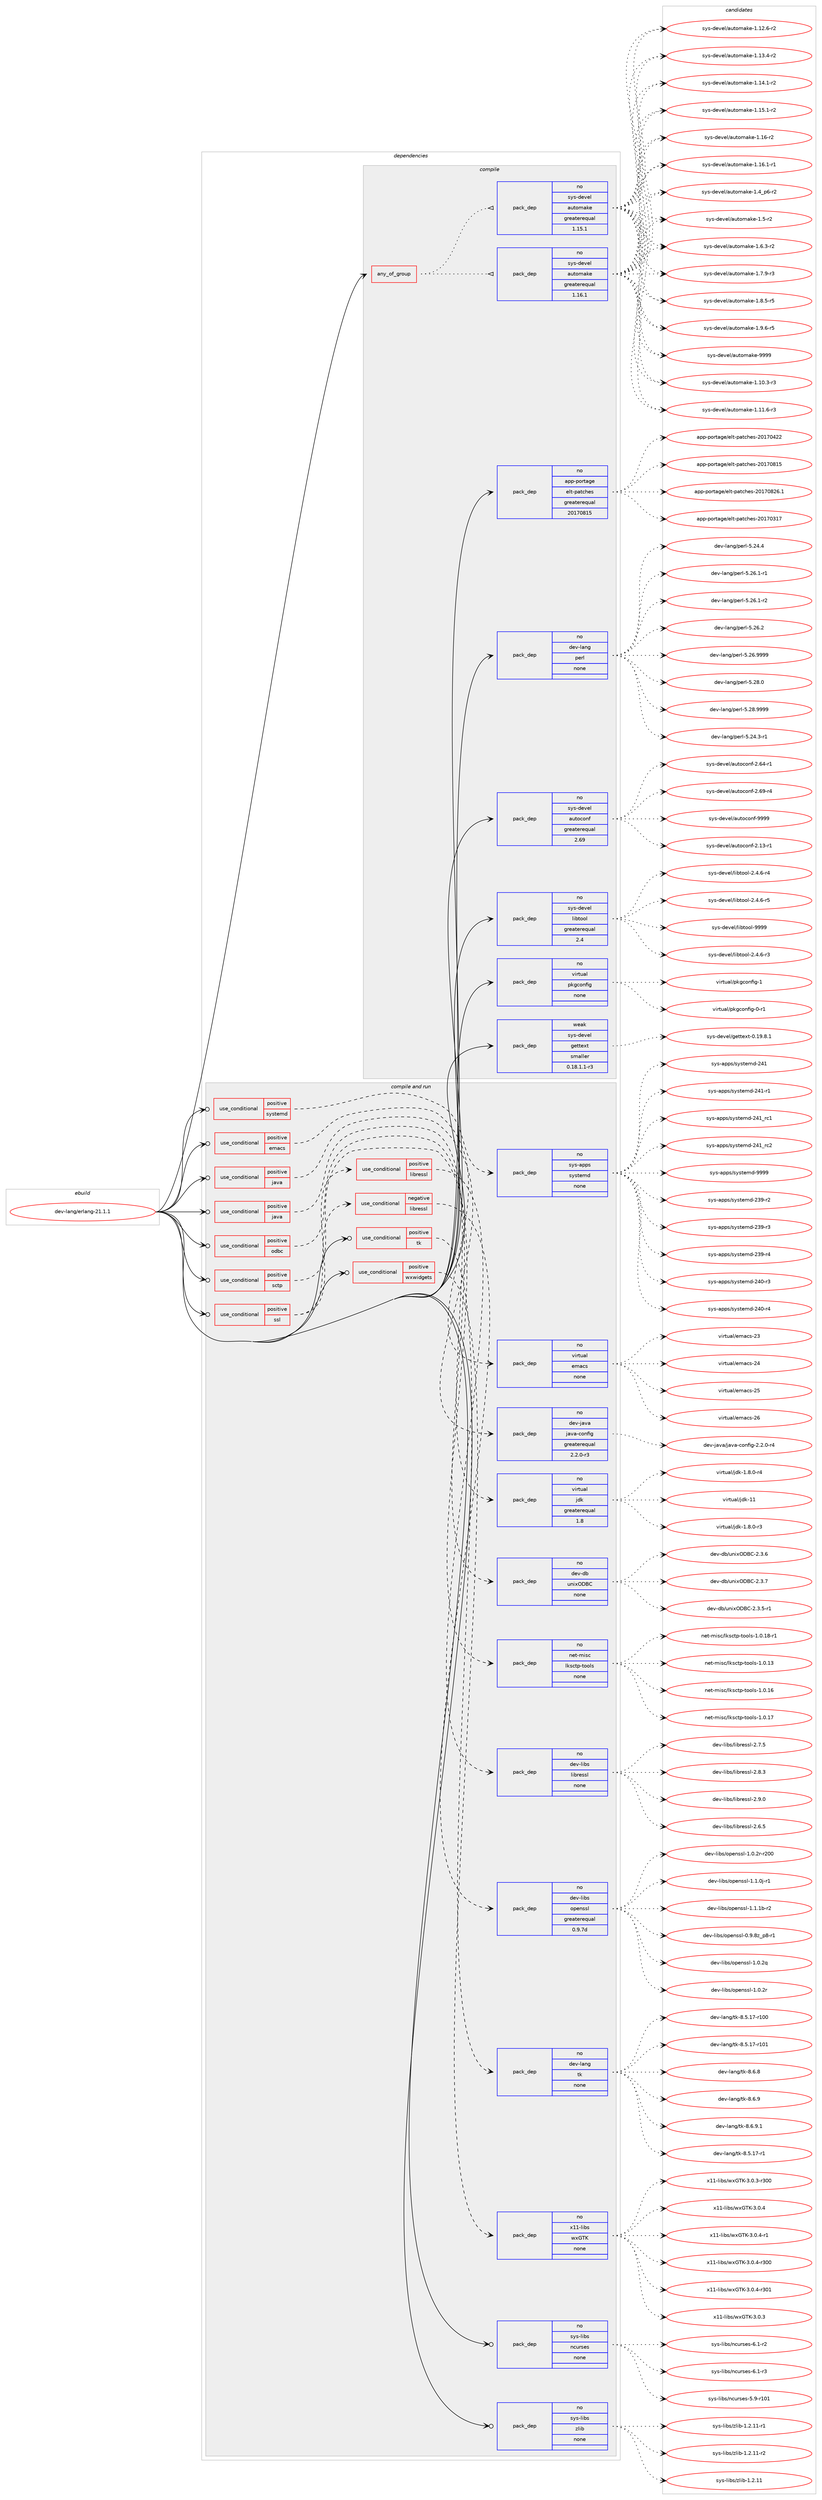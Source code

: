 digraph prolog {

# *************
# Graph options
# *************

newrank=true;
concentrate=true;
compound=true;
graph [rankdir=LR,fontname=Helvetica,fontsize=10,ranksep=1.5];#, ranksep=2.5, nodesep=0.2];
edge  [arrowhead=vee];
node  [fontname=Helvetica,fontsize=10];

# **********
# The ebuild
# **********

subgraph cluster_leftcol {
color=gray;
rank=same;
label=<<i>ebuild</i>>;
id [label="dev-lang/erlang-21.1.1", color=red, width=4, href="../dev-lang/erlang-21.1.1.svg"];
}

# ****************
# The dependencies
# ****************

subgraph cluster_midcol {
color=gray;
label=<<i>dependencies</i>>;
subgraph cluster_compile {
fillcolor="#eeeeee";
style=filled;
label=<<i>compile</i>>;
subgraph any21916 {
dependency1358455 [label=<<TABLE BORDER="0" CELLBORDER="1" CELLSPACING="0" CELLPADDING="4"><TR><TD CELLPADDING="10">any_of_group</TD></TR></TABLE>>, shape=none, color=red];subgraph pack972453 {
dependency1358456 [label=<<TABLE BORDER="0" CELLBORDER="1" CELLSPACING="0" CELLPADDING="4" WIDTH="220"><TR><TD ROWSPAN="6" CELLPADDING="30">pack_dep</TD></TR><TR><TD WIDTH="110">no</TD></TR><TR><TD>sys-devel</TD></TR><TR><TD>automake</TD></TR><TR><TD>greaterequal</TD></TR><TR><TD>1.16.1</TD></TR></TABLE>>, shape=none, color=blue];
}
dependency1358455:e -> dependency1358456:w [weight=20,style="dotted",arrowhead="oinv"];
subgraph pack972454 {
dependency1358457 [label=<<TABLE BORDER="0" CELLBORDER="1" CELLSPACING="0" CELLPADDING="4" WIDTH="220"><TR><TD ROWSPAN="6" CELLPADDING="30">pack_dep</TD></TR><TR><TD WIDTH="110">no</TD></TR><TR><TD>sys-devel</TD></TR><TR><TD>automake</TD></TR><TR><TD>greaterequal</TD></TR><TR><TD>1.15.1</TD></TR></TABLE>>, shape=none, color=blue];
}
dependency1358455:e -> dependency1358457:w [weight=20,style="dotted",arrowhead="oinv"];
}
id:e -> dependency1358455:w [weight=20,style="solid",arrowhead="vee"];
subgraph pack972455 {
dependency1358458 [label=<<TABLE BORDER="0" CELLBORDER="1" CELLSPACING="0" CELLPADDING="4" WIDTH="220"><TR><TD ROWSPAN="6" CELLPADDING="30">pack_dep</TD></TR><TR><TD WIDTH="110">no</TD></TR><TR><TD>app-portage</TD></TR><TR><TD>elt-patches</TD></TR><TR><TD>greaterequal</TD></TR><TR><TD>20170815</TD></TR></TABLE>>, shape=none, color=blue];
}
id:e -> dependency1358458:w [weight=20,style="solid",arrowhead="vee"];
subgraph pack972456 {
dependency1358459 [label=<<TABLE BORDER="0" CELLBORDER="1" CELLSPACING="0" CELLPADDING="4" WIDTH="220"><TR><TD ROWSPAN="6" CELLPADDING="30">pack_dep</TD></TR><TR><TD WIDTH="110">no</TD></TR><TR><TD>dev-lang</TD></TR><TR><TD>perl</TD></TR><TR><TD>none</TD></TR><TR><TD></TD></TR></TABLE>>, shape=none, color=blue];
}
id:e -> dependency1358459:w [weight=20,style="solid",arrowhead="vee"];
subgraph pack972457 {
dependency1358460 [label=<<TABLE BORDER="0" CELLBORDER="1" CELLSPACING="0" CELLPADDING="4" WIDTH="220"><TR><TD ROWSPAN="6" CELLPADDING="30">pack_dep</TD></TR><TR><TD WIDTH="110">no</TD></TR><TR><TD>sys-devel</TD></TR><TR><TD>autoconf</TD></TR><TR><TD>greaterequal</TD></TR><TR><TD>2.69</TD></TR></TABLE>>, shape=none, color=blue];
}
id:e -> dependency1358460:w [weight=20,style="solid",arrowhead="vee"];
subgraph pack972458 {
dependency1358461 [label=<<TABLE BORDER="0" CELLBORDER="1" CELLSPACING="0" CELLPADDING="4" WIDTH="220"><TR><TD ROWSPAN="6" CELLPADDING="30">pack_dep</TD></TR><TR><TD WIDTH="110">no</TD></TR><TR><TD>sys-devel</TD></TR><TR><TD>libtool</TD></TR><TR><TD>greaterequal</TD></TR><TR><TD>2.4</TD></TR></TABLE>>, shape=none, color=blue];
}
id:e -> dependency1358461:w [weight=20,style="solid",arrowhead="vee"];
subgraph pack972459 {
dependency1358462 [label=<<TABLE BORDER="0" CELLBORDER="1" CELLSPACING="0" CELLPADDING="4" WIDTH="220"><TR><TD ROWSPAN="6" CELLPADDING="30">pack_dep</TD></TR><TR><TD WIDTH="110">no</TD></TR><TR><TD>virtual</TD></TR><TR><TD>pkgconfig</TD></TR><TR><TD>none</TD></TR><TR><TD></TD></TR></TABLE>>, shape=none, color=blue];
}
id:e -> dependency1358462:w [weight=20,style="solid",arrowhead="vee"];
subgraph pack972460 {
dependency1358463 [label=<<TABLE BORDER="0" CELLBORDER="1" CELLSPACING="0" CELLPADDING="4" WIDTH="220"><TR><TD ROWSPAN="6" CELLPADDING="30">pack_dep</TD></TR><TR><TD WIDTH="110">weak</TD></TR><TR><TD>sys-devel</TD></TR><TR><TD>gettext</TD></TR><TR><TD>smaller</TD></TR><TR><TD>0.18.1.1-r3</TD></TR></TABLE>>, shape=none, color=blue];
}
id:e -> dependency1358463:w [weight=20,style="solid",arrowhead="vee"];
}
subgraph cluster_compileandrun {
fillcolor="#eeeeee";
style=filled;
label=<<i>compile and run</i>>;
subgraph cond363534 {
dependency1358464 [label=<<TABLE BORDER="0" CELLBORDER="1" CELLSPACING="0" CELLPADDING="4"><TR><TD ROWSPAN="3" CELLPADDING="10">use_conditional</TD></TR><TR><TD>positive</TD></TR><TR><TD>emacs</TD></TR></TABLE>>, shape=none, color=red];
subgraph pack972461 {
dependency1358465 [label=<<TABLE BORDER="0" CELLBORDER="1" CELLSPACING="0" CELLPADDING="4" WIDTH="220"><TR><TD ROWSPAN="6" CELLPADDING="30">pack_dep</TD></TR><TR><TD WIDTH="110">no</TD></TR><TR><TD>virtual</TD></TR><TR><TD>emacs</TD></TR><TR><TD>none</TD></TR><TR><TD></TD></TR></TABLE>>, shape=none, color=blue];
}
dependency1358464:e -> dependency1358465:w [weight=20,style="dashed",arrowhead="vee"];
}
id:e -> dependency1358464:w [weight=20,style="solid",arrowhead="odotvee"];
subgraph cond363535 {
dependency1358466 [label=<<TABLE BORDER="0" CELLBORDER="1" CELLSPACING="0" CELLPADDING="4"><TR><TD ROWSPAN="3" CELLPADDING="10">use_conditional</TD></TR><TR><TD>positive</TD></TR><TR><TD>java</TD></TR></TABLE>>, shape=none, color=red];
subgraph pack972462 {
dependency1358467 [label=<<TABLE BORDER="0" CELLBORDER="1" CELLSPACING="0" CELLPADDING="4" WIDTH="220"><TR><TD ROWSPAN="6" CELLPADDING="30">pack_dep</TD></TR><TR><TD WIDTH="110">no</TD></TR><TR><TD>dev-java</TD></TR><TR><TD>java-config</TD></TR><TR><TD>greaterequal</TD></TR><TR><TD>2.2.0-r3</TD></TR></TABLE>>, shape=none, color=blue];
}
dependency1358466:e -> dependency1358467:w [weight=20,style="dashed",arrowhead="vee"];
}
id:e -> dependency1358466:w [weight=20,style="solid",arrowhead="odotvee"];
subgraph cond363536 {
dependency1358468 [label=<<TABLE BORDER="0" CELLBORDER="1" CELLSPACING="0" CELLPADDING="4"><TR><TD ROWSPAN="3" CELLPADDING="10">use_conditional</TD></TR><TR><TD>positive</TD></TR><TR><TD>java</TD></TR></TABLE>>, shape=none, color=red];
subgraph pack972463 {
dependency1358469 [label=<<TABLE BORDER="0" CELLBORDER="1" CELLSPACING="0" CELLPADDING="4" WIDTH="220"><TR><TD ROWSPAN="6" CELLPADDING="30">pack_dep</TD></TR><TR><TD WIDTH="110">no</TD></TR><TR><TD>virtual</TD></TR><TR><TD>jdk</TD></TR><TR><TD>greaterequal</TD></TR><TR><TD>1.8</TD></TR></TABLE>>, shape=none, color=blue];
}
dependency1358468:e -> dependency1358469:w [weight=20,style="dashed",arrowhead="vee"];
}
id:e -> dependency1358468:w [weight=20,style="solid",arrowhead="odotvee"];
subgraph cond363537 {
dependency1358470 [label=<<TABLE BORDER="0" CELLBORDER="1" CELLSPACING="0" CELLPADDING="4"><TR><TD ROWSPAN="3" CELLPADDING="10">use_conditional</TD></TR><TR><TD>positive</TD></TR><TR><TD>odbc</TD></TR></TABLE>>, shape=none, color=red];
subgraph pack972464 {
dependency1358471 [label=<<TABLE BORDER="0" CELLBORDER="1" CELLSPACING="0" CELLPADDING="4" WIDTH="220"><TR><TD ROWSPAN="6" CELLPADDING="30">pack_dep</TD></TR><TR><TD WIDTH="110">no</TD></TR><TR><TD>dev-db</TD></TR><TR><TD>unixODBC</TD></TR><TR><TD>none</TD></TR><TR><TD></TD></TR></TABLE>>, shape=none, color=blue];
}
dependency1358470:e -> dependency1358471:w [weight=20,style="dashed",arrowhead="vee"];
}
id:e -> dependency1358470:w [weight=20,style="solid",arrowhead="odotvee"];
subgraph cond363538 {
dependency1358472 [label=<<TABLE BORDER="0" CELLBORDER="1" CELLSPACING="0" CELLPADDING="4"><TR><TD ROWSPAN="3" CELLPADDING="10">use_conditional</TD></TR><TR><TD>positive</TD></TR><TR><TD>sctp</TD></TR></TABLE>>, shape=none, color=red];
subgraph pack972465 {
dependency1358473 [label=<<TABLE BORDER="0" CELLBORDER="1" CELLSPACING="0" CELLPADDING="4" WIDTH="220"><TR><TD ROWSPAN="6" CELLPADDING="30">pack_dep</TD></TR><TR><TD WIDTH="110">no</TD></TR><TR><TD>net-misc</TD></TR><TR><TD>lksctp-tools</TD></TR><TR><TD>none</TD></TR><TR><TD></TD></TR></TABLE>>, shape=none, color=blue];
}
dependency1358472:e -> dependency1358473:w [weight=20,style="dashed",arrowhead="vee"];
}
id:e -> dependency1358472:w [weight=20,style="solid",arrowhead="odotvee"];
subgraph cond363539 {
dependency1358474 [label=<<TABLE BORDER="0" CELLBORDER="1" CELLSPACING="0" CELLPADDING="4"><TR><TD ROWSPAN="3" CELLPADDING="10">use_conditional</TD></TR><TR><TD>positive</TD></TR><TR><TD>ssl</TD></TR></TABLE>>, shape=none, color=red];
subgraph cond363540 {
dependency1358475 [label=<<TABLE BORDER="0" CELLBORDER="1" CELLSPACING="0" CELLPADDING="4"><TR><TD ROWSPAN="3" CELLPADDING="10">use_conditional</TD></TR><TR><TD>negative</TD></TR><TR><TD>libressl</TD></TR></TABLE>>, shape=none, color=red];
subgraph pack972466 {
dependency1358476 [label=<<TABLE BORDER="0" CELLBORDER="1" CELLSPACING="0" CELLPADDING="4" WIDTH="220"><TR><TD ROWSPAN="6" CELLPADDING="30">pack_dep</TD></TR><TR><TD WIDTH="110">no</TD></TR><TR><TD>dev-libs</TD></TR><TR><TD>openssl</TD></TR><TR><TD>greaterequal</TD></TR><TR><TD>0.9.7d</TD></TR></TABLE>>, shape=none, color=blue];
}
dependency1358475:e -> dependency1358476:w [weight=20,style="dashed",arrowhead="vee"];
}
dependency1358474:e -> dependency1358475:w [weight=20,style="dashed",arrowhead="vee"];
subgraph cond363541 {
dependency1358477 [label=<<TABLE BORDER="0" CELLBORDER="1" CELLSPACING="0" CELLPADDING="4"><TR><TD ROWSPAN="3" CELLPADDING="10">use_conditional</TD></TR><TR><TD>positive</TD></TR><TR><TD>libressl</TD></TR></TABLE>>, shape=none, color=red];
subgraph pack972467 {
dependency1358478 [label=<<TABLE BORDER="0" CELLBORDER="1" CELLSPACING="0" CELLPADDING="4" WIDTH="220"><TR><TD ROWSPAN="6" CELLPADDING="30">pack_dep</TD></TR><TR><TD WIDTH="110">no</TD></TR><TR><TD>dev-libs</TD></TR><TR><TD>libressl</TD></TR><TR><TD>none</TD></TR><TR><TD></TD></TR></TABLE>>, shape=none, color=blue];
}
dependency1358477:e -> dependency1358478:w [weight=20,style="dashed",arrowhead="vee"];
}
dependency1358474:e -> dependency1358477:w [weight=20,style="dashed",arrowhead="vee"];
}
id:e -> dependency1358474:w [weight=20,style="solid",arrowhead="odotvee"];
subgraph cond363542 {
dependency1358479 [label=<<TABLE BORDER="0" CELLBORDER="1" CELLSPACING="0" CELLPADDING="4"><TR><TD ROWSPAN="3" CELLPADDING="10">use_conditional</TD></TR><TR><TD>positive</TD></TR><TR><TD>systemd</TD></TR></TABLE>>, shape=none, color=red];
subgraph pack972468 {
dependency1358480 [label=<<TABLE BORDER="0" CELLBORDER="1" CELLSPACING="0" CELLPADDING="4" WIDTH="220"><TR><TD ROWSPAN="6" CELLPADDING="30">pack_dep</TD></TR><TR><TD WIDTH="110">no</TD></TR><TR><TD>sys-apps</TD></TR><TR><TD>systemd</TD></TR><TR><TD>none</TD></TR><TR><TD></TD></TR></TABLE>>, shape=none, color=blue];
}
dependency1358479:e -> dependency1358480:w [weight=20,style="dashed",arrowhead="vee"];
}
id:e -> dependency1358479:w [weight=20,style="solid",arrowhead="odotvee"];
subgraph cond363543 {
dependency1358481 [label=<<TABLE BORDER="0" CELLBORDER="1" CELLSPACING="0" CELLPADDING="4"><TR><TD ROWSPAN="3" CELLPADDING="10">use_conditional</TD></TR><TR><TD>positive</TD></TR><TR><TD>tk</TD></TR></TABLE>>, shape=none, color=red];
subgraph pack972469 {
dependency1358482 [label=<<TABLE BORDER="0" CELLBORDER="1" CELLSPACING="0" CELLPADDING="4" WIDTH="220"><TR><TD ROWSPAN="6" CELLPADDING="30">pack_dep</TD></TR><TR><TD WIDTH="110">no</TD></TR><TR><TD>dev-lang</TD></TR><TR><TD>tk</TD></TR><TR><TD>none</TD></TR><TR><TD></TD></TR></TABLE>>, shape=none, color=blue];
}
dependency1358481:e -> dependency1358482:w [weight=20,style="dashed",arrowhead="vee"];
}
id:e -> dependency1358481:w [weight=20,style="solid",arrowhead="odotvee"];
subgraph cond363544 {
dependency1358483 [label=<<TABLE BORDER="0" CELLBORDER="1" CELLSPACING="0" CELLPADDING="4"><TR><TD ROWSPAN="3" CELLPADDING="10">use_conditional</TD></TR><TR><TD>positive</TD></TR><TR><TD>wxwidgets</TD></TR></TABLE>>, shape=none, color=red];
subgraph pack972470 {
dependency1358484 [label=<<TABLE BORDER="0" CELLBORDER="1" CELLSPACING="0" CELLPADDING="4" WIDTH="220"><TR><TD ROWSPAN="6" CELLPADDING="30">pack_dep</TD></TR><TR><TD WIDTH="110">no</TD></TR><TR><TD>x11-libs</TD></TR><TR><TD>wxGTK</TD></TR><TR><TD>none</TD></TR><TR><TD></TD></TR></TABLE>>, shape=none, color=blue];
}
dependency1358483:e -> dependency1358484:w [weight=20,style="dashed",arrowhead="vee"];
}
id:e -> dependency1358483:w [weight=20,style="solid",arrowhead="odotvee"];
subgraph pack972471 {
dependency1358485 [label=<<TABLE BORDER="0" CELLBORDER="1" CELLSPACING="0" CELLPADDING="4" WIDTH="220"><TR><TD ROWSPAN="6" CELLPADDING="30">pack_dep</TD></TR><TR><TD WIDTH="110">no</TD></TR><TR><TD>sys-libs</TD></TR><TR><TD>ncurses</TD></TR><TR><TD>none</TD></TR><TR><TD></TD></TR></TABLE>>, shape=none, color=blue];
}
id:e -> dependency1358485:w [weight=20,style="solid",arrowhead="odotvee"];
subgraph pack972472 {
dependency1358486 [label=<<TABLE BORDER="0" CELLBORDER="1" CELLSPACING="0" CELLPADDING="4" WIDTH="220"><TR><TD ROWSPAN="6" CELLPADDING="30">pack_dep</TD></TR><TR><TD WIDTH="110">no</TD></TR><TR><TD>sys-libs</TD></TR><TR><TD>zlib</TD></TR><TR><TD>none</TD></TR><TR><TD></TD></TR></TABLE>>, shape=none, color=blue];
}
id:e -> dependency1358486:w [weight=20,style="solid",arrowhead="odotvee"];
}
subgraph cluster_run {
fillcolor="#eeeeee";
style=filled;
label=<<i>run</i>>;
}
}

# **************
# The candidates
# **************

subgraph cluster_choices {
rank=same;
color=gray;
label=<<i>candidates</i>>;

subgraph choice972453 {
color=black;
nodesep=1;
choice11512111545100101118101108479711711611110997107101454946494846514511451 [label="sys-devel/automake-1.10.3-r3", color=red, width=4,href="../sys-devel/automake-1.10.3-r3.svg"];
choice11512111545100101118101108479711711611110997107101454946494946544511451 [label="sys-devel/automake-1.11.6-r3", color=red, width=4,href="../sys-devel/automake-1.11.6-r3.svg"];
choice11512111545100101118101108479711711611110997107101454946495046544511450 [label="sys-devel/automake-1.12.6-r2", color=red, width=4,href="../sys-devel/automake-1.12.6-r2.svg"];
choice11512111545100101118101108479711711611110997107101454946495146524511450 [label="sys-devel/automake-1.13.4-r2", color=red, width=4,href="../sys-devel/automake-1.13.4-r2.svg"];
choice11512111545100101118101108479711711611110997107101454946495246494511450 [label="sys-devel/automake-1.14.1-r2", color=red, width=4,href="../sys-devel/automake-1.14.1-r2.svg"];
choice11512111545100101118101108479711711611110997107101454946495346494511450 [label="sys-devel/automake-1.15.1-r2", color=red, width=4,href="../sys-devel/automake-1.15.1-r2.svg"];
choice1151211154510010111810110847971171161111099710710145494649544511450 [label="sys-devel/automake-1.16-r2", color=red, width=4,href="../sys-devel/automake-1.16-r2.svg"];
choice11512111545100101118101108479711711611110997107101454946495446494511449 [label="sys-devel/automake-1.16.1-r1", color=red, width=4,href="../sys-devel/automake-1.16.1-r1.svg"];
choice115121115451001011181011084797117116111109971071014549465295112544511450 [label="sys-devel/automake-1.4_p6-r2", color=red, width=4,href="../sys-devel/automake-1.4_p6-r2.svg"];
choice11512111545100101118101108479711711611110997107101454946534511450 [label="sys-devel/automake-1.5-r2", color=red, width=4,href="../sys-devel/automake-1.5-r2.svg"];
choice115121115451001011181011084797117116111109971071014549465446514511450 [label="sys-devel/automake-1.6.3-r2", color=red, width=4,href="../sys-devel/automake-1.6.3-r2.svg"];
choice115121115451001011181011084797117116111109971071014549465546574511451 [label="sys-devel/automake-1.7.9-r3", color=red, width=4,href="../sys-devel/automake-1.7.9-r3.svg"];
choice115121115451001011181011084797117116111109971071014549465646534511453 [label="sys-devel/automake-1.8.5-r5", color=red, width=4,href="../sys-devel/automake-1.8.5-r5.svg"];
choice115121115451001011181011084797117116111109971071014549465746544511453 [label="sys-devel/automake-1.9.6-r5", color=red, width=4,href="../sys-devel/automake-1.9.6-r5.svg"];
choice115121115451001011181011084797117116111109971071014557575757 [label="sys-devel/automake-9999", color=red, width=4,href="../sys-devel/automake-9999.svg"];
dependency1358456:e -> choice11512111545100101118101108479711711611110997107101454946494846514511451:w [style=dotted,weight="100"];
dependency1358456:e -> choice11512111545100101118101108479711711611110997107101454946494946544511451:w [style=dotted,weight="100"];
dependency1358456:e -> choice11512111545100101118101108479711711611110997107101454946495046544511450:w [style=dotted,weight="100"];
dependency1358456:e -> choice11512111545100101118101108479711711611110997107101454946495146524511450:w [style=dotted,weight="100"];
dependency1358456:e -> choice11512111545100101118101108479711711611110997107101454946495246494511450:w [style=dotted,weight="100"];
dependency1358456:e -> choice11512111545100101118101108479711711611110997107101454946495346494511450:w [style=dotted,weight="100"];
dependency1358456:e -> choice1151211154510010111810110847971171161111099710710145494649544511450:w [style=dotted,weight="100"];
dependency1358456:e -> choice11512111545100101118101108479711711611110997107101454946495446494511449:w [style=dotted,weight="100"];
dependency1358456:e -> choice115121115451001011181011084797117116111109971071014549465295112544511450:w [style=dotted,weight="100"];
dependency1358456:e -> choice11512111545100101118101108479711711611110997107101454946534511450:w [style=dotted,weight="100"];
dependency1358456:e -> choice115121115451001011181011084797117116111109971071014549465446514511450:w [style=dotted,weight="100"];
dependency1358456:e -> choice115121115451001011181011084797117116111109971071014549465546574511451:w [style=dotted,weight="100"];
dependency1358456:e -> choice115121115451001011181011084797117116111109971071014549465646534511453:w [style=dotted,weight="100"];
dependency1358456:e -> choice115121115451001011181011084797117116111109971071014549465746544511453:w [style=dotted,weight="100"];
dependency1358456:e -> choice115121115451001011181011084797117116111109971071014557575757:w [style=dotted,weight="100"];
}
subgraph choice972454 {
color=black;
nodesep=1;
choice11512111545100101118101108479711711611110997107101454946494846514511451 [label="sys-devel/automake-1.10.3-r3", color=red, width=4,href="../sys-devel/automake-1.10.3-r3.svg"];
choice11512111545100101118101108479711711611110997107101454946494946544511451 [label="sys-devel/automake-1.11.6-r3", color=red, width=4,href="../sys-devel/automake-1.11.6-r3.svg"];
choice11512111545100101118101108479711711611110997107101454946495046544511450 [label="sys-devel/automake-1.12.6-r2", color=red, width=4,href="../sys-devel/automake-1.12.6-r2.svg"];
choice11512111545100101118101108479711711611110997107101454946495146524511450 [label="sys-devel/automake-1.13.4-r2", color=red, width=4,href="../sys-devel/automake-1.13.4-r2.svg"];
choice11512111545100101118101108479711711611110997107101454946495246494511450 [label="sys-devel/automake-1.14.1-r2", color=red, width=4,href="../sys-devel/automake-1.14.1-r2.svg"];
choice11512111545100101118101108479711711611110997107101454946495346494511450 [label="sys-devel/automake-1.15.1-r2", color=red, width=4,href="../sys-devel/automake-1.15.1-r2.svg"];
choice1151211154510010111810110847971171161111099710710145494649544511450 [label="sys-devel/automake-1.16-r2", color=red, width=4,href="../sys-devel/automake-1.16-r2.svg"];
choice11512111545100101118101108479711711611110997107101454946495446494511449 [label="sys-devel/automake-1.16.1-r1", color=red, width=4,href="../sys-devel/automake-1.16.1-r1.svg"];
choice115121115451001011181011084797117116111109971071014549465295112544511450 [label="sys-devel/automake-1.4_p6-r2", color=red, width=4,href="../sys-devel/automake-1.4_p6-r2.svg"];
choice11512111545100101118101108479711711611110997107101454946534511450 [label="sys-devel/automake-1.5-r2", color=red, width=4,href="../sys-devel/automake-1.5-r2.svg"];
choice115121115451001011181011084797117116111109971071014549465446514511450 [label="sys-devel/automake-1.6.3-r2", color=red, width=4,href="../sys-devel/automake-1.6.3-r2.svg"];
choice115121115451001011181011084797117116111109971071014549465546574511451 [label="sys-devel/automake-1.7.9-r3", color=red, width=4,href="../sys-devel/automake-1.7.9-r3.svg"];
choice115121115451001011181011084797117116111109971071014549465646534511453 [label="sys-devel/automake-1.8.5-r5", color=red, width=4,href="../sys-devel/automake-1.8.5-r5.svg"];
choice115121115451001011181011084797117116111109971071014549465746544511453 [label="sys-devel/automake-1.9.6-r5", color=red, width=4,href="../sys-devel/automake-1.9.6-r5.svg"];
choice115121115451001011181011084797117116111109971071014557575757 [label="sys-devel/automake-9999", color=red, width=4,href="../sys-devel/automake-9999.svg"];
dependency1358457:e -> choice11512111545100101118101108479711711611110997107101454946494846514511451:w [style=dotted,weight="100"];
dependency1358457:e -> choice11512111545100101118101108479711711611110997107101454946494946544511451:w [style=dotted,weight="100"];
dependency1358457:e -> choice11512111545100101118101108479711711611110997107101454946495046544511450:w [style=dotted,weight="100"];
dependency1358457:e -> choice11512111545100101118101108479711711611110997107101454946495146524511450:w [style=dotted,weight="100"];
dependency1358457:e -> choice11512111545100101118101108479711711611110997107101454946495246494511450:w [style=dotted,weight="100"];
dependency1358457:e -> choice11512111545100101118101108479711711611110997107101454946495346494511450:w [style=dotted,weight="100"];
dependency1358457:e -> choice1151211154510010111810110847971171161111099710710145494649544511450:w [style=dotted,weight="100"];
dependency1358457:e -> choice11512111545100101118101108479711711611110997107101454946495446494511449:w [style=dotted,weight="100"];
dependency1358457:e -> choice115121115451001011181011084797117116111109971071014549465295112544511450:w [style=dotted,weight="100"];
dependency1358457:e -> choice11512111545100101118101108479711711611110997107101454946534511450:w [style=dotted,weight="100"];
dependency1358457:e -> choice115121115451001011181011084797117116111109971071014549465446514511450:w [style=dotted,weight="100"];
dependency1358457:e -> choice115121115451001011181011084797117116111109971071014549465546574511451:w [style=dotted,weight="100"];
dependency1358457:e -> choice115121115451001011181011084797117116111109971071014549465646534511453:w [style=dotted,weight="100"];
dependency1358457:e -> choice115121115451001011181011084797117116111109971071014549465746544511453:w [style=dotted,weight="100"];
dependency1358457:e -> choice115121115451001011181011084797117116111109971071014557575757:w [style=dotted,weight="100"];
}
subgraph choice972455 {
color=black;
nodesep=1;
choice97112112451121111141169710310147101108116451129711699104101115455048495548514955 [label="app-portage/elt-patches-20170317", color=red, width=4,href="../app-portage/elt-patches-20170317.svg"];
choice97112112451121111141169710310147101108116451129711699104101115455048495548525050 [label="app-portage/elt-patches-20170422", color=red, width=4,href="../app-portage/elt-patches-20170422.svg"];
choice97112112451121111141169710310147101108116451129711699104101115455048495548564953 [label="app-portage/elt-patches-20170815", color=red, width=4,href="../app-portage/elt-patches-20170815.svg"];
choice971121124511211111411697103101471011081164511297116991041011154550484955485650544649 [label="app-portage/elt-patches-20170826.1", color=red, width=4,href="../app-portage/elt-patches-20170826.1.svg"];
dependency1358458:e -> choice97112112451121111141169710310147101108116451129711699104101115455048495548514955:w [style=dotted,weight="100"];
dependency1358458:e -> choice97112112451121111141169710310147101108116451129711699104101115455048495548525050:w [style=dotted,weight="100"];
dependency1358458:e -> choice97112112451121111141169710310147101108116451129711699104101115455048495548564953:w [style=dotted,weight="100"];
dependency1358458:e -> choice971121124511211111411697103101471011081164511297116991041011154550484955485650544649:w [style=dotted,weight="100"];
}
subgraph choice972456 {
color=black;
nodesep=1;
choice100101118451089711010347112101114108455346505246514511449 [label="dev-lang/perl-5.24.3-r1", color=red, width=4,href="../dev-lang/perl-5.24.3-r1.svg"];
choice10010111845108971101034711210111410845534650524652 [label="dev-lang/perl-5.24.4", color=red, width=4,href="../dev-lang/perl-5.24.4.svg"];
choice100101118451089711010347112101114108455346505446494511449 [label="dev-lang/perl-5.26.1-r1", color=red, width=4,href="../dev-lang/perl-5.26.1-r1.svg"];
choice100101118451089711010347112101114108455346505446494511450 [label="dev-lang/perl-5.26.1-r2", color=red, width=4,href="../dev-lang/perl-5.26.1-r2.svg"];
choice10010111845108971101034711210111410845534650544650 [label="dev-lang/perl-5.26.2", color=red, width=4,href="../dev-lang/perl-5.26.2.svg"];
choice10010111845108971101034711210111410845534650544657575757 [label="dev-lang/perl-5.26.9999", color=red, width=4,href="../dev-lang/perl-5.26.9999.svg"];
choice10010111845108971101034711210111410845534650564648 [label="dev-lang/perl-5.28.0", color=red, width=4,href="../dev-lang/perl-5.28.0.svg"];
choice10010111845108971101034711210111410845534650564657575757 [label="dev-lang/perl-5.28.9999", color=red, width=4,href="../dev-lang/perl-5.28.9999.svg"];
dependency1358459:e -> choice100101118451089711010347112101114108455346505246514511449:w [style=dotted,weight="100"];
dependency1358459:e -> choice10010111845108971101034711210111410845534650524652:w [style=dotted,weight="100"];
dependency1358459:e -> choice100101118451089711010347112101114108455346505446494511449:w [style=dotted,weight="100"];
dependency1358459:e -> choice100101118451089711010347112101114108455346505446494511450:w [style=dotted,weight="100"];
dependency1358459:e -> choice10010111845108971101034711210111410845534650544650:w [style=dotted,weight="100"];
dependency1358459:e -> choice10010111845108971101034711210111410845534650544657575757:w [style=dotted,weight="100"];
dependency1358459:e -> choice10010111845108971101034711210111410845534650564648:w [style=dotted,weight="100"];
dependency1358459:e -> choice10010111845108971101034711210111410845534650564657575757:w [style=dotted,weight="100"];
}
subgraph choice972457 {
color=black;
nodesep=1;
choice1151211154510010111810110847971171161119911111010245504649514511449 [label="sys-devel/autoconf-2.13-r1", color=red, width=4,href="../sys-devel/autoconf-2.13-r1.svg"];
choice1151211154510010111810110847971171161119911111010245504654524511449 [label="sys-devel/autoconf-2.64-r1", color=red, width=4,href="../sys-devel/autoconf-2.64-r1.svg"];
choice1151211154510010111810110847971171161119911111010245504654574511452 [label="sys-devel/autoconf-2.69-r4", color=red, width=4,href="../sys-devel/autoconf-2.69-r4.svg"];
choice115121115451001011181011084797117116111991111101024557575757 [label="sys-devel/autoconf-9999", color=red, width=4,href="../sys-devel/autoconf-9999.svg"];
dependency1358460:e -> choice1151211154510010111810110847971171161119911111010245504649514511449:w [style=dotted,weight="100"];
dependency1358460:e -> choice1151211154510010111810110847971171161119911111010245504654524511449:w [style=dotted,weight="100"];
dependency1358460:e -> choice1151211154510010111810110847971171161119911111010245504654574511452:w [style=dotted,weight="100"];
dependency1358460:e -> choice115121115451001011181011084797117116111991111101024557575757:w [style=dotted,weight="100"];
}
subgraph choice972458 {
color=black;
nodesep=1;
choice1151211154510010111810110847108105981161111111084550465246544511451 [label="sys-devel/libtool-2.4.6-r3", color=red, width=4,href="../sys-devel/libtool-2.4.6-r3.svg"];
choice1151211154510010111810110847108105981161111111084550465246544511452 [label="sys-devel/libtool-2.4.6-r4", color=red, width=4,href="../sys-devel/libtool-2.4.6-r4.svg"];
choice1151211154510010111810110847108105981161111111084550465246544511453 [label="sys-devel/libtool-2.4.6-r5", color=red, width=4,href="../sys-devel/libtool-2.4.6-r5.svg"];
choice1151211154510010111810110847108105981161111111084557575757 [label="sys-devel/libtool-9999", color=red, width=4,href="../sys-devel/libtool-9999.svg"];
dependency1358461:e -> choice1151211154510010111810110847108105981161111111084550465246544511451:w [style=dotted,weight="100"];
dependency1358461:e -> choice1151211154510010111810110847108105981161111111084550465246544511452:w [style=dotted,weight="100"];
dependency1358461:e -> choice1151211154510010111810110847108105981161111111084550465246544511453:w [style=dotted,weight="100"];
dependency1358461:e -> choice1151211154510010111810110847108105981161111111084557575757:w [style=dotted,weight="100"];
}
subgraph choice972459 {
color=black;
nodesep=1;
choice11810511411611797108471121071039911111010210510345484511449 [label="virtual/pkgconfig-0-r1", color=red, width=4,href="../virtual/pkgconfig-0-r1.svg"];
choice1181051141161179710847112107103991111101021051034549 [label="virtual/pkgconfig-1", color=red, width=4,href="../virtual/pkgconfig-1.svg"];
dependency1358462:e -> choice11810511411611797108471121071039911111010210510345484511449:w [style=dotted,weight="100"];
dependency1358462:e -> choice1181051141161179710847112107103991111101021051034549:w [style=dotted,weight="100"];
}
subgraph choice972460 {
color=black;
nodesep=1;
choice1151211154510010111810110847103101116116101120116454846495746564649 [label="sys-devel/gettext-0.19.8.1", color=red, width=4,href="../sys-devel/gettext-0.19.8.1.svg"];
dependency1358463:e -> choice1151211154510010111810110847103101116116101120116454846495746564649:w [style=dotted,weight="100"];
}
subgraph choice972461 {
color=black;
nodesep=1;
choice11810511411611797108471011099799115455051 [label="virtual/emacs-23", color=red, width=4,href="../virtual/emacs-23.svg"];
choice11810511411611797108471011099799115455052 [label="virtual/emacs-24", color=red, width=4,href="../virtual/emacs-24.svg"];
choice11810511411611797108471011099799115455053 [label="virtual/emacs-25", color=red, width=4,href="../virtual/emacs-25.svg"];
choice11810511411611797108471011099799115455054 [label="virtual/emacs-26", color=red, width=4,href="../virtual/emacs-26.svg"];
dependency1358465:e -> choice11810511411611797108471011099799115455051:w [style=dotted,weight="100"];
dependency1358465:e -> choice11810511411611797108471011099799115455052:w [style=dotted,weight="100"];
dependency1358465:e -> choice11810511411611797108471011099799115455053:w [style=dotted,weight="100"];
dependency1358465:e -> choice11810511411611797108471011099799115455054:w [style=dotted,weight="100"];
}
subgraph choice972462 {
color=black;
nodesep=1;
choice10010111845106971189747106971189745991111101021051034550465046484511452 [label="dev-java/java-config-2.2.0-r4", color=red, width=4,href="../dev-java/java-config-2.2.0-r4.svg"];
dependency1358467:e -> choice10010111845106971189747106971189745991111101021051034550465046484511452:w [style=dotted,weight="100"];
}
subgraph choice972463 {
color=black;
nodesep=1;
choice11810511411611797108471061001074549465646484511451 [label="virtual/jdk-1.8.0-r3", color=red, width=4,href="../virtual/jdk-1.8.0-r3.svg"];
choice11810511411611797108471061001074549465646484511452 [label="virtual/jdk-1.8.0-r4", color=red, width=4,href="../virtual/jdk-1.8.0-r4.svg"];
choice1181051141161179710847106100107454949 [label="virtual/jdk-11", color=red, width=4,href="../virtual/jdk-11.svg"];
dependency1358469:e -> choice11810511411611797108471061001074549465646484511451:w [style=dotted,weight="100"];
dependency1358469:e -> choice11810511411611797108471061001074549465646484511452:w [style=dotted,weight="100"];
dependency1358469:e -> choice1181051141161179710847106100107454949:w [style=dotted,weight="100"];
}
subgraph choice972464 {
color=black;
nodesep=1;
choice100101118451009847117110105120796866674550465146534511449 [label="dev-db/unixODBC-2.3.5-r1", color=red, width=4,href="../dev-db/unixODBC-2.3.5-r1.svg"];
choice10010111845100984711711010512079686667455046514654 [label="dev-db/unixODBC-2.3.6", color=red, width=4,href="../dev-db/unixODBC-2.3.6.svg"];
choice10010111845100984711711010512079686667455046514655 [label="dev-db/unixODBC-2.3.7", color=red, width=4,href="../dev-db/unixODBC-2.3.7.svg"];
dependency1358471:e -> choice100101118451009847117110105120796866674550465146534511449:w [style=dotted,weight="100"];
dependency1358471:e -> choice10010111845100984711711010512079686667455046514654:w [style=dotted,weight="100"];
dependency1358471:e -> choice10010111845100984711711010512079686667455046514655:w [style=dotted,weight="100"];
}
subgraph choice972465 {
color=black;
nodesep=1;
choice110101116451091051159947108107115991161124511611111110811545494648464951 [label="net-misc/lksctp-tools-1.0.13", color=red, width=4,href="../net-misc/lksctp-tools-1.0.13.svg"];
choice110101116451091051159947108107115991161124511611111110811545494648464954 [label="net-misc/lksctp-tools-1.0.16", color=red, width=4,href="../net-misc/lksctp-tools-1.0.16.svg"];
choice110101116451091051159947108107115991161124511611111110811545494648464955 [label="net-misc/lksctp-tools-1.0.17", color=red, width=4,href="../net-misc/lksctp-tools-1.0.17.svg"];
choice1101011164510910511599471081071159911611245116111111108115454946484649564511449 [label="net-misc/lksctp-tools-1.0.18-r1", color=red, width=4,href="../net-misc/lksctp-tools-1.0.18-r1.svg"];
dependency1358473:e -> choice110101116451091051159947108107115991161124511611111110811545494648464951:w [style=dotted,weight="100"];
dependency1358473:e -> choice110101116451091051159947108107115991161124511611111110811545494648464954:w [style=dotted,weight="100"];
dependency1358473:e -> choice110101116451091051159947108107115991161124511611111110811545494648464955:w [style=dotted,weight="100"];
dependency1358473:e -> choice1101011164510910511599471081071159911611245116111111108115454946484649564511449:w [style=dotted,weight="100"];
}
subgraph choice972466 {
color=black;
nodesep=1;
choice10010111845108105981154711111210111011511510845484657465612295112564511449 [label="dev-libs/openssl-0.9.8z_p8-r1", color=red, width=4,href="../dev-libs/openssl-0.9.8z_p8-r1.svg"];
choice100101118451081059811547111112101110115115108454946484650113 [label="dev-libs/openssl-1.0.2q", color=red, width=4,href="../dev-libs/openssl-1.0.2q.svg"];
choice100101118451081059811547111112101110115115108454946484650114 [label="dev-libs/openssl-1.0.2r", color=red, width=4,href="../dev-libs/openssl-1.0.2r.svg"];
choice10010111845108105981154711111210111011511510845494648465011445114504848 [label="dev-libs/openssl-1.0.2r-r200", color=red, width=4,href="../dev-libs/openssl-1.0.2r-r200.svg"];
choice1001011184510810598115471111121011101151151084549464946481064511449 [label="dev-libs/openssl-1.1.0j-r1", color=red, width=4,href="../dev-libs/openssl-1.1.0j-r1.svg"];
choice100101118451081059811547111112101110115115108454946494649984511450 [label="dev-libs/openssl-1.1.1b-r2", color=red, width=4,href="../dev-libs/openssl-1.1.1b-r2.svg"];
dependency1358476:e -> choice10010111845108105981154711111210111011511510845484657465612295112564511449:w [style=dotted,weight="100"];
dependency1358476:e -> choice100101118451081059811547111112101110115115108454946484650113:w [style=dotted,weight="100"];
dependency1358476:e -> choice100101118451081059811547111112101110115115108454946484650114:w [style=dotted,weight="100"];
dependency1358476:e -> choice10010111845108105981154711111210111011511510845494648465011445114504848:w [style=dotted,weight="100"];
dependency1358476:e -> choice1001011184510810598115471111121011101151151084549464946481064511449:w [style=dotted,weight="100"];
dependency1358476:e -> choice100101118451081059811547111112101110115115108454946494649984511450:w [style=dotted,weight="100"];
}
subgraph choice972467 {
color=black;
nodesep=1;
choice10010111845108105981154710810598114101115115108455046544653 [label="dev-libs/libressl-2.6.5", color=red, width=4,href="../dev-libs/libressl-2.6.5.svg"];
choice10010111845108105981154710810598114101115115108455046554653 [label="dev-libs/libressl-2.7.5", color=red, width=4,href="../dev-libs/libressl-2.7.5.svg"];
choice10010111845108105981154710810598114101115115108455046564651 [label="dev-libs/libressl-2.8.3", color=red, width=4,href="../dev-libs/libressl-2.8.3.svg"];
choice10010111845108105981154710810598114101115115108455046574648 [label="dev-libs/libressl-2.9.0", color=red, width=4,href="../dev-libs/libressl-2.9.0.svg"];
dependency1358478:e -> choice10010111845108105981154710810598114101115115108455046544653:w [style=dotted,weight="100"];
dependency1358478:e -> choice10010111845108105981154710810598114101115115108455046554653:w [style=dotted,weight="100"];
dependency1358478:e -> choice10010111845108105981154710810598114101115115108455046564651:w [style=dotted,weight="100"];
dependency1358478:e -> choice10010111845108105981154710810598114101115115108455046574648:w [style=dotted,weight="100"];
}
subgraph choice972468 {
color=black;
nodesep=1;
choice115121115459711211211547115121115116101109100455051574511450 [label="sys-apps/systemd-239-r2", color=red, width=4,href="../sys-apps/systemd-239-r2.svg"];
choice115121115459711211211547115121115116101109100455051574511451 [label="sys-apps/systemd-239-r3", color=red, width=4,href="../sys-apps/systemd-239-r3.svg"];
choice115121115459711211211547115121115116101109100455051574511452 [label="sys-apps/systemd-239-r4", color=red, width=4,href="../sys-apps/systemd-239-r4.svg"];
choice115121115459711211211547115121115116101109100455052484511451 [label="sys-apps/systemd-240-r3", color=red, width=4,href="../sys-apps/systemd-240-r3.svg"];
choice115121115459711211211547115121115116101109100455052484511452 [label="sys-apps/systemd-240-r4", color=red, width=4,href="../sys-apps/systemd-240-r4.svg"];
choice11512111545971121121154711512111511610110910045505249 [label="sys-apps/systemd-241", color=red, width=4,href="../sys-apps/systemd-241.svg"];
choice115121115459711211211547115121115116101109100455052494511449 [label="sys-apps/systemd-241-r1", color=red, width=4,href="../sys-apps/systemd-241-r1.svg"];
choice11512111545971121121154711512111511610110910045505249951149949 [label="sys-apps/systemd-241_rc1", color=red, width=4,href="../sys-apps/systemd-241_rc1.svg"];
choice11512111545971121121154711512111511610110910045505249951149950 [label="sys-apps/systemd-241_rc2", color=red, width=4,href="../sys-apps/systemd-241_rc2.svg"];
choice1151211154597112112115471151211151161011091004557575757 [label="sys-apps/systemd-9999", color=red, width=4,href="../sys-apps/systemd-9999.svg"];
dependency1358480:e -> choice115121115459711211211547115121115116101109100455051574511450:w [style=dotted,weight="100"];
dependency1358480:e -> choice115121115459711211211547115121115116101109100455051574511451:w [style=dotted,weight="100"];
dependency1358480:e -> choice115121115459711211211547115121115116101109100455051574511452:w [style=dotted,weight="100"];
dependency1358480:e -> choice115121115459711211211547115121115116101109100455052484511451:w [style=dotted,weight="100"];
dependency1358480:e -> choice115121115459711211211547115121115116101109100455052484511452:w [style=dotted,weight="100"];
dependency1358480:e -> choice11512111545971121121154711512111511610110910045505249:w [style=dotted,weight="100"];
dependency1358480:e -> choice115121115459711211211547115121115116101109100455052494511449:w [style=dotted,weight="100"];
dependency1358480:e -> choice11512111545971121121154711512111511610110910045505249951149949:w [style=dotted,weight="100"];
dependency1358480:e -> choice11512111545971121121154711512111511610110910045505249951149950:w [style=dotted,weight="100"];
dependency1358480:e -> choice1151211154597112112115471151211151161011091004557575757:w [style=dotted,weight="100"];
}
subgraph choice972469 {
color=black;
nodesep=1;
choice100101118451089711010347116107455646534649554511449 [label="dev-lang/tk-8.5.17-r1", color=red, width=4,href="../dev-lang/tk-8.5.17-r1.svg"];
choice1001011184510897110103471161074556465346495545114494848 [label="dev-lang/tk-8.5.17-r100", color=red, width=4,href="../dev-lang/tk-8.5.17-r100.svg"];
choice1001011184510897110103471161074556465346495545114494849 [label="dev-lang/tk-8.5.17-r101", color=red, width=4,href="../dev-lang/tk-8.5.17-r101.svg"];
choice100101118451089711010347116107455646544656 [label="dev-lang/tk-8.6.8", color=red, width=4,href="../dev-lang/tk-8.6.8.svg"];
choice100101118451089711010347116107455646544657 [label="dev-lang/tk-8.6.9", color=red, width=4,href="../dev-lang/tk-8.6.9.svg"];
choice1001011184510897110103471161074556465446574649 [label="dev-lang/tk-8.6.9.1", color=red, width=4,href="../dev-lang/tk-8.6.9.1.svg"];
dependency1358482:e -> choice100101118451089711010347116107455646534649554511449:w [style=dotted,weight="100"];
dependency1358482:e -> choice1001011184510897110103471161074556465346495545114494848:w [style=dotted,weight="100"];
dependency1358482:e -> choice1001011184510897110103471161074556465346495545114494849:w [style=dotted,weight="100"];
dependency1358482:e -> choice100101118451089711010347116107455646544656:w [style=dotted,weight="100"];
dependency1358482:e -> choice100101118451089711010347116107455646544657:w [style=dotted,weight="100"];
dependency1358482:e -> choice1001011184510897110103471161074556465446574649:w [style=dotted,weight="100"];
}
subgraph choice972470 {
color=black;
nodesep=1;
choice1204949451081059811547119120718475455146484651 [label="x11-libs/wxGTK-3.0.3", color=red, width=4,href="../x11-libs/wxGTK-3.0.3.svg"];
choice120494945108105981154711912071847545514648465145114514848 [label="x11-libs/wxGTK-3.0.3-r300", color=red, width=4,href="../x11-libs/wxGTK-3.0.3-r300.svg"];
choice1204949451081059811547119120718475455146484652 [label="x11-libs/wxGTK-3.0.4", color=red, width=4,href="../x11-libs/wxGTK-3.0.4.svg"];
choice12049494510810598115471191207184754551464846524511449 [label="x11-libs/wxGTK-3.0.4-r1", color=red, width=4,href="../x11-libs/wxGTK-3.0.4-r1.svg"];
choice120494945108105981154711912071847545514648465245114514848 [label="x11-libs/wxGTK-3.0.4-r300", color=red, width=4,href="../x11-libs/wxGTK-3.0.4-r300.svg"];
choice120494945108105981154711912071847545514648465245114514849 [label="x11-libs/wxGTK-3.0.4-r301", color=red, width=4,href="../x11-libs/wxGTK-3.0.4-r301.svg"];
dependency1358484:e -> choice1204949451081059811547119120718475455146484651:w [style=dotted,weight="100"];
dependency1358484:e -> choice120494945108105981154711912071847545514648465145114514848:w [style=dotted,weight="100"];
dependency1358484:e -> choice1204949451081059811547119120718475455146484652:w [style=dotted,weight="100"];
dependency1358484:e -> choice12049494510810598115471191207184754551464846524511449:w [style=dotted,weight="100"];
dependency1358484:e -> choice120494945108105981154711912071847545514648465245114514848:w [style=dotted,weight="100"];
dependency1358484:e -> choice120494945108105981154711912071847545514648465245114514849:w [style=dotted,weight="100"];
}
subgraph choice972471 {
color=black;
nodesep=1;
choice115121115451081059811547110991171141151011154553465745114494849 [label="sys-libs/ncurses-5.9-r101", color=red, width=4,href="../sys-libs/ncurses-5.9-r101.svg"];
choice11512111545108105981154711099117114115101115455446494511450 [label="sys-libs/ncurses-6.1-r2", color=red, width=4,href="../sys-libs/ncurses-6.1-r2.svg"];
choice11512111545108105981154711099117114115101115455446494511451 [label="sys-libs/ncurses-6.1-r3", color=red, width=4,href="../sys-libs/ncurses-6.1-r3.svg"];
dependency1358485:e -> choice115121115451081059811547110991171141151011154553465745114494849:w [style=dotted,weight="100"];
dependency1358485:e -> choice11512111545108105981154711099117114115101115455446494511450:w [style=dotted,weight="100"];
dependency1358485:e -> choice11512111545108105981154711099117114115101115455446494511451:w [style=dotted,weight="100"];
}
subgraph choice972472 {
color=black;
nodesep=1;
choice1151211154510810598115471221081059845494650464949 [label="sys-libs/zlib-1.2.11", color=red, width=4,href="../sys-libs/zlib-1.2.11.svg"];
choice11512111545108105981154712210810598454946504649494511449 [label="sys-libs/zlib-1.2.11-r1", color=red, width=4,href="../sys-libs/zlib-1.2.11-r1.svg"];
choice11512111545108105981154712210810598454946504649494511450 [label="sys-libs/zlib-1.2.11-r2", color=red, width=4,href="../sys-libs/zlib-1.2.11-r2.svg"];
dependency1358486:e -> choice1151211154510810598115471221081059845494650464949:w [style=dotted,weight="100"];
dependency1358486:e -> choice11512111545108105981154712210810598454946504649494511449:w [style=dotted,weight="100"];
dependency1358486:e -> choice11512111545108105981154712210810598454946504649494511450:w [style=dotted,weight="100"];
}
}

}
